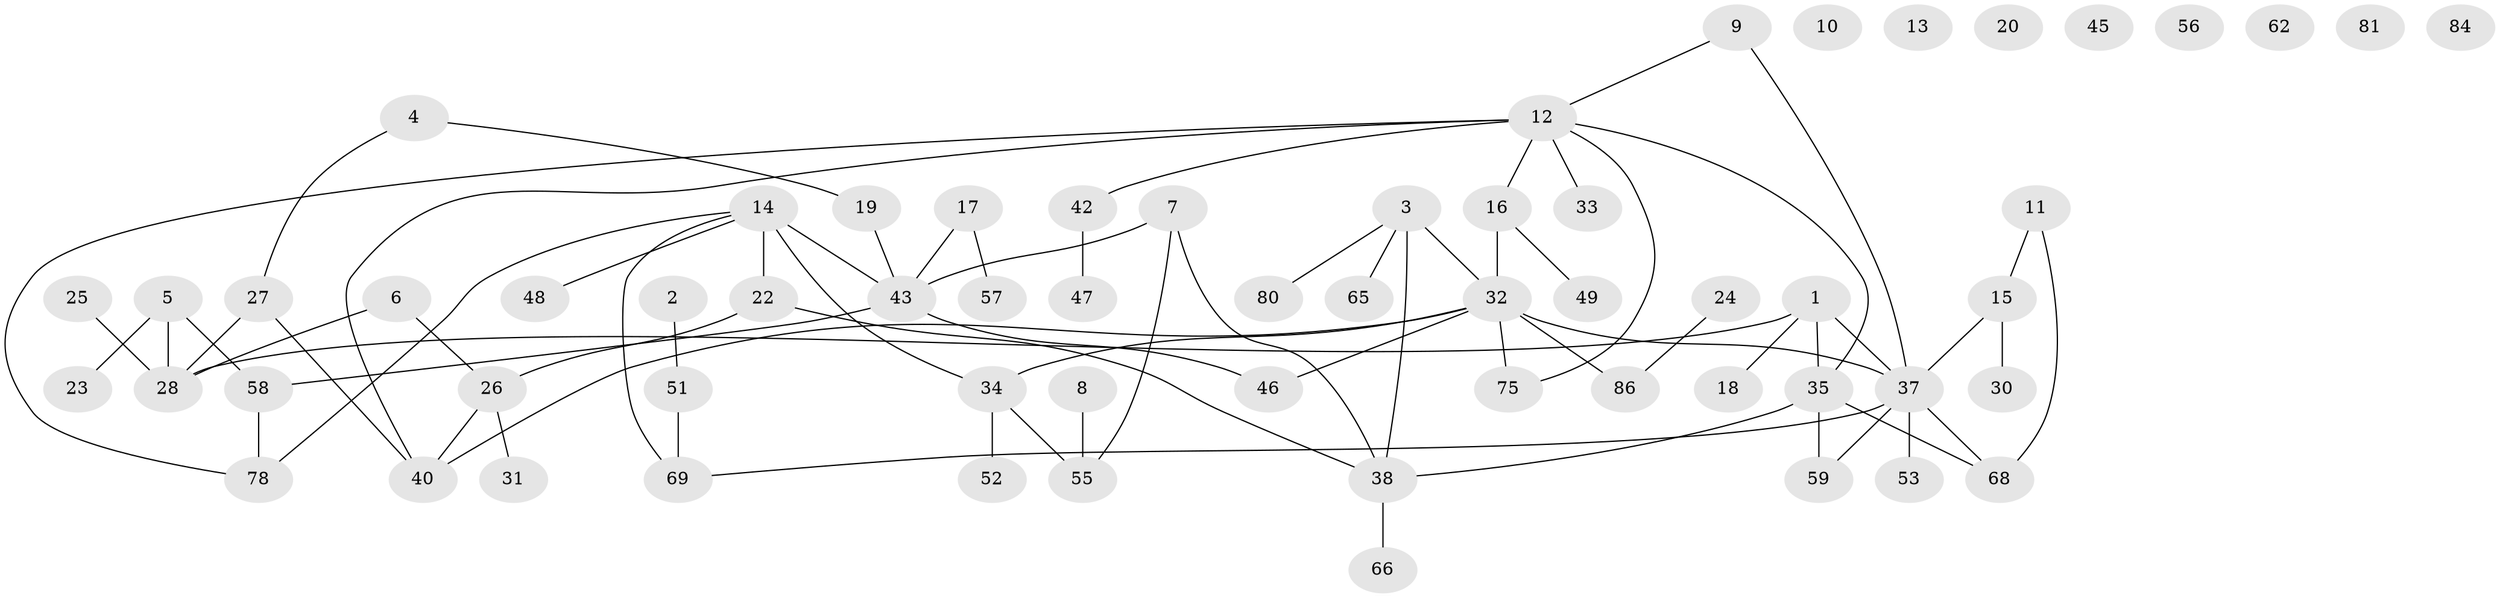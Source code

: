 // original degree distribution, {4: 0.10989010989010989, 1: 0.23076923076923078, 2: 0.31868131868131866, 3: 0.18681318681318682, 0: 0.07692307692307693, 6: 0.03296703296703297, 5: 0.04395604395604396}
// Generated by graph-tools (version 1.1) at 2025/41/03/06/25 10:41:19]
// undirected, 62 vertices, 73 edges
graph export_dot {
graph [start="1"]
  node [color=gray90,style=filled];
  1 [super="+21"];
  2 [super="+74"];
  3 [super="+63"];
  4 [super="+41"];
  5;
  6;
  7 [super="+87"];
  8 [super="+91"];
  9;
  10;
  11 [super="+70"];
  12 [super="+64"];
  13;
  14 [super="+29"];
  15;
  16 [super="+76"];
  17;
  18;
  19;
  20;
  22 [super="+54"];
  23 [super="+39"];
  24;
  25;
  26 [super="+61"];
  27 [super="+67"];
  28 [super="+72"];
  30 [super="+71"];
  31;
  32 [super="+60"];
  33;
  34 [super="+90"];
  35 [super="+36"];
  37 [super="+44"];
  38 [super="+50"];
  40;
  42;
  43 [super="+79"];
  45;
  46;
  47 [super="+82"];
  48;
  49;
  51;
  52;
  53 [super="+85"];
  55 [super="+73"];
  56 [super="+77"];
  57;
  58;
  59;
  62;
  65;
  66;
  68 [super="+88"];
  69 [super="+89"];
  75;
  78 [super="+83"];
  80;
  81;
  84;
  86;
  1 -- 35;
  1 -- 18;
  1 -- 37;
  1 -- 28;
  2 -- 51;
  3 -- 65;
  3 -- 80;
  3 -- 38;
  3 -- 32 [weight=2];
  4 -- 27;
  4 -- 19;
  5 -- 23;
  5 -- 28;
  5 -- 58;
  6 -- 26;
  6 -- 28;
  7 -- 38;
  7 -- 55;
  7 -- 43;
  8 -- 55;
  9 -- 12;
  9 -- 37;
  11 -- 15;
  11 -- 68;
  12 -- 33;
  12 -- 40;
  12 -- 42;
  12 -- 75;
  12 -- 16;
  12 -- 78;
  12 -- 35;
  14 -- 69;
  14 -- 48;
  14 -- 22;
  14 -- 78;
  14 -- 34;
  14 -- 43 [weight=2];
  15 -- 30;
  15 -- 37;
  16 -- 32;
  16 -- 49;
  17 -- 57;
  17 -- 43;
  19 -- 43;
  22 -- 38;
  22 -- 26;
  24 -- 86;
  25 -- 28;
  26 -- 31;
  26 -- 40;
  27 -- 40;
  27 -- 28;
  32 -- 40;
  32 -- 75;
  32 -- 34;
  32 -- 37;
  32 -- 86;
  32 -- 46;
  34 -- 52;
  34 -- 55;
  35 -- 59;
  35 -- 68;
  35 -- 38;
  37 -- 53;
  37 -- 59;
  37 -- 68;
  37 -- 69;
  38 -- 66;
  42 -- 47;
  43 -- 58;
  43 -- 46;
  51 -- 69;
  58 -- 78;
}
